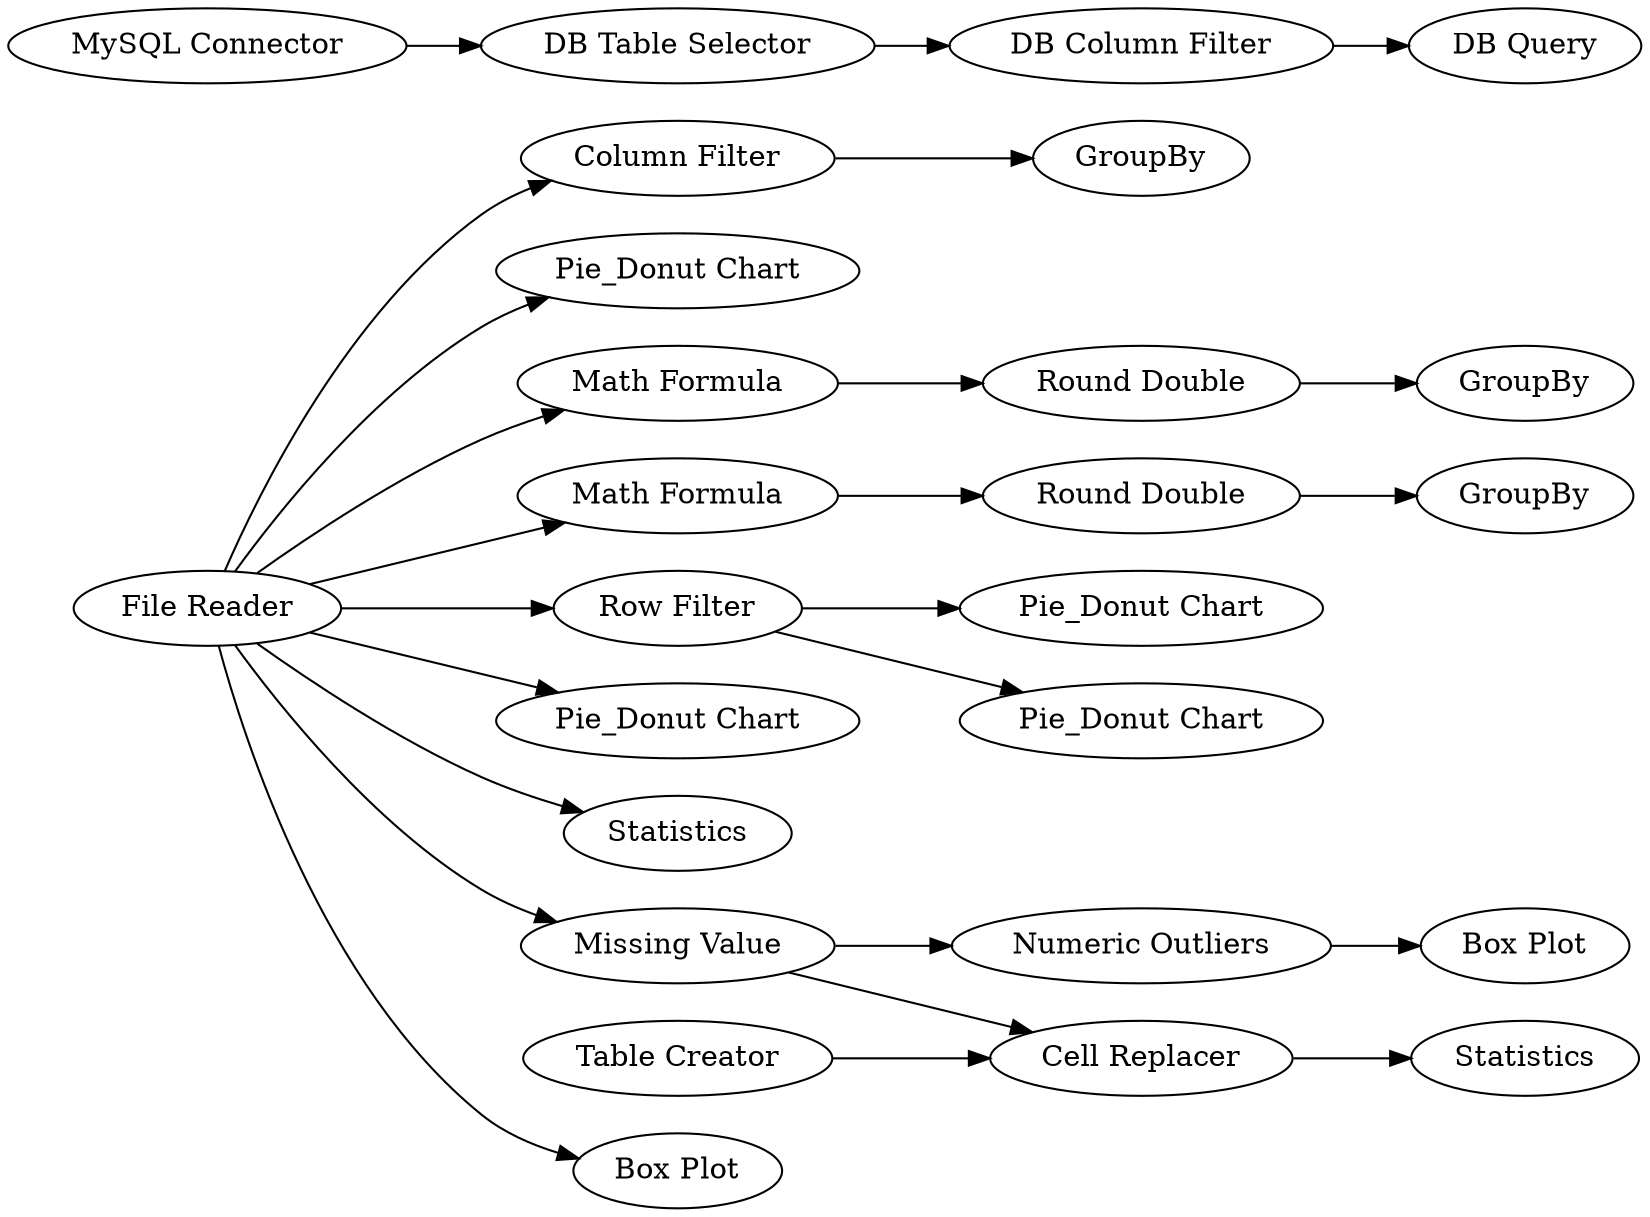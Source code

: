 digraph {
	1 [label="File Reader"]
	2 [label="Pie_Donut Chart"]
	5 [label="Math Formula"]
	10 [label="Math Formula"]
	18 [label="Round Double"]
	21 [label=GroupBy]
	22 [label=GroupBy]
	23 [label="Round Double"]
	25 [label="Pie_Donut Chart"]
	27 [label="Row Filter"]
	28 [label="Pie_Donut Chart"]
	29 [label="Pie_Donut Chart"]
	31 [label="MySQL Connector"]
	33 [label="DB Table Selector"]
	35 [label="DB Column Filter"]
	36 [label="DB Query"]
	39 [label=Statistics]
	40 [label="Missing Value"]
	41 [label="Box Plot"]
	42 [label="Column Filter"]
	43 [label=GroupBy]
	44 [label="Table Creator"]
	45 [label="Cell Replacer"]
	46 [label=Statistics]
	47 [label="Numeric Outliers"]
	48 [label="Box Plot"]
	1 -> 2
	1 -> 5
	1 -> 39
	1 -> 41
	1 -> 40
	1 -> 10
	1 -> 42
	1 -> 27
	1 -> 28
	5 -> 18
	10 -> 23
	18 -> 21
	23 -> 22
	27 -> 25
	27 -> 29
	31 -> 33
	33 -> 35
	35 -> 36
	40 -> 45
	40 -> 47
	42 -> 43
	44 -> 45
	45 -> 46
	47 -> 48
	rankdir=LR
}
